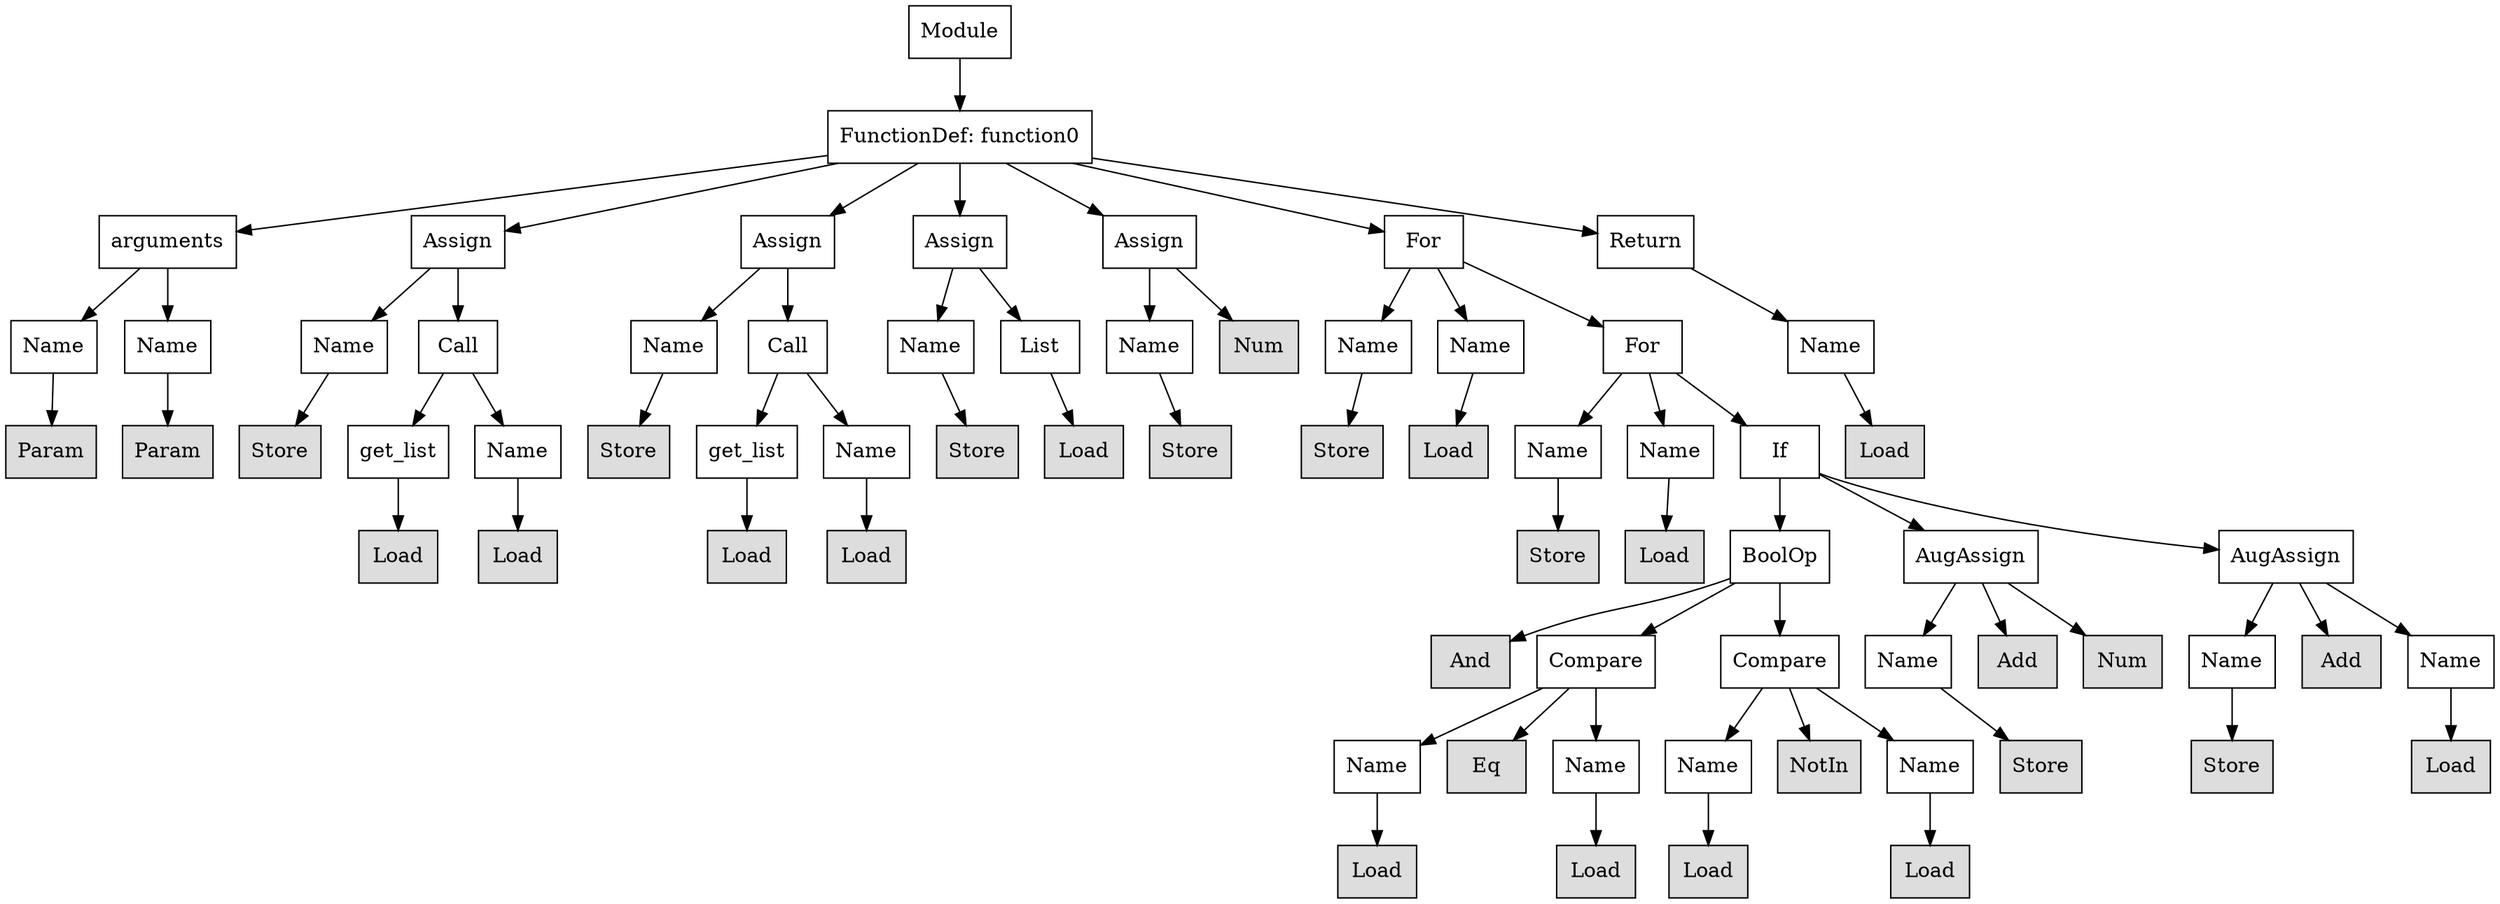 digraph G {
n0 [shape=rect, label="Module"];
n1 [shape=rect, label="FunctionDef: function0"];
n2 [shape=rect, label="arguments"];
n3 [shape=rect, label="Assign"];
n4 [shape=rect, label="Assign"];
n5 [shape=rect, label="Assign"];
n6 [shape=rect, label="Assign"];
n7 [shape=rect, label="For"];
n8 [shape=rect, label="Return"];
n9 [shape=rect, label="Name"];
n10 [shape=rect, label="Name"];
n11 [shape=rect, label="Name"];
n12 [shape=rect, label="Call"];
n13 [shape=rect, label="Name"];
n14 [shape=rect, label="Call"];
n15 [shape=rect, label="Name"];
n16 [shape=rect, label="List"];
n17 [shape=rect, label="Name"];
n18 [shape=rect, label="Num" style="filled" fillcolor="#dddddd"];
n19 [shape=rect, label="Name"];
n20 [shape=rect, label="Name"];
n21 [shape=rect, label="For"];
n22 [shape=rect, label="Name"];
n23 [shape=rect, label="Param" style="filled" fillcolor="#dddddd"];
n24 [shape=rect, label="Param" style="filled" fillcolor="#dddddd"];
n25 [shape=rect, label="Store" style="filled" fillcolor="#dddddd"];
n26 [shape=rect, label="get_list"];
n27 [shape=rect, label="Name"];
n28 [shape=rect, label="Store" style="filled" fillcolor="#dddddd"];
n29 [shape=rect, label="get_list"];
n30 [shape=rect, label="Name"];
n31 [shape=rect, label="Store" style="filled" fillcolor="#dddddd"];
n32 [shape=rect, label="Load" style="filled" fillcolor="#dddddd"];
n33 [shape=rect, label="Store" style="filled" fillcolor="#dddddd"];
n34 [shape=rect, label="Store" style="filled" fillcolor="#dddddd"];
n35 [shape=rect, label="Load" style="filled" fillcolor="#dddddd"];
n36 [shape=rect, label="Name"];
n37 [shape=rect, label="Name"];
n38 [shape=rect, label="If"];
n39 [shape=rect, label="Load" style="filled" fillcolor="#dddddd"];
n40 [shape=rect, label="Load" style="filled" fillcolor="#dddddd"];
n41 [shape=rect, label="Load" style="filled" fillcolor="#dddddd"];
n42 [shape=rect, label="Load" style="filled" fillcolor="#dddddd"];
n43 [shape=rect, label="Load" style="filled" fillcolor="#dddddd"];
n44 [shape=rect, label="Store" style="filled" fillcolor="#dddddd"];
n45 [shape=rect, label="Load" style="filled" fillcolor="#dddddd"];
n46 [shape=rect, label="BoolOp"];
n47 [shape=rect, label="AugAssign"];
n48 [shape=rect, label="AugAssign"];
n49 [shape=rect, label="And" style="filled" fillcolor="#dddddd"];
n50 [shape=rect, label="Compare"];
n51 [shape=rect, label="Compare"];
n52 [shape=rect, label="Name"];
n53 [shape=rect, label="Add" style="filled" fillcolor="#dddddd"];
n54 [shape=rect, label="Num" style="filled" fillcolor="#dddddd"];
n55 [shape=rect, label="Name"];
n56 [shape=rect, label="Add" style="filled" fillcolor="#dddddd"];
n57 [shape=rect, label="Name"];
n58 [shape=rect, label="Name"];
n59 [shape=rect, label="Eq" style="filled" fillcolor="#dddddd"];
n60 [shape=rect, label="Name"];
n61 [shape=rect, label="Name"];
n62 [shape=rect, label="NotIn" style="filled" fillcolor="#dddddd"];
n63 [shape=rect, label="Name"];
n64 [shape=rect, label="Store" style="filled" fillcolor="#dddddd"];
n65 [shape=rect, label="Store" style="filled" fillcolor="#dddddd"];
n66 [shape=rect, label="Load" style="filled" fillcolor="#dddddd"];
n67 [shape=rect, label="Load" style="filled" fillcolor="#dddddd"];
n68 [shape=rect, label="Load" style="filled" fillcolor="#dddddd"];
n69 [shape=rect, label="Load" style="filled" fillcolor="#dddddd"];
n70 [shape=rect, label="Load" style="filled" fillcolor="#dddddd"];
n0 -> n1;
n1 -> n2;
n1 -> n3;
n1 -> n4;
n1 -> n5;
n1 -> n6;
n1 -> n7;
n1 -> n8;
n2 -> n9;
n2 -> n10;
n3 -> n11;
n3 -> n12;
n4 -> n13;
n4 -> n14;
n5 -> n15;
n5 -> n16;
n6 -> n17;
n6 -> n18;
n7 -> n19;
n7 -> n20;
n7 -> n21;
n8 -> n22;
n9 -> n23;
n10 -> n24;
n11 -> n25;
n12 -> n26;
n12 -> n27;
n13 -> n28;
n14 -> n29;
n14 -> n30;
n15 -> n31;
n16 -> n32;
n17 -> n33;
n19 -> n34;
n20 -> n35;
n21 -> n36;
n21 -> n37;
n21 -> n38;
n22 -> n39;
n26 -> n40;
n27 -> n41;
n29 -> n42;
n30 -> n43;
n36 -> n44;
n37 -> n45;
n38 -> n46;
n38 -> n47;
n38 -> n48;
n46 -> n49;
n46 -> n50;
n46 -> n51;
n47 -> n52;
n47 -> n53;
n47 -> n54;
n48 -> n55;
n48 -> n56;
n48 -> n57;
n50 -> n58;
n50 -> n59;
n50 -> n60;
n51 -> n61;
n51 -> n62;
n51 -> n63;
n52 -> n64;
n55 -> n65;
n57 -> n66;
n58 -> n67;
n60 -> n68;
n61 -> n69;
n63 -> n70;
}
